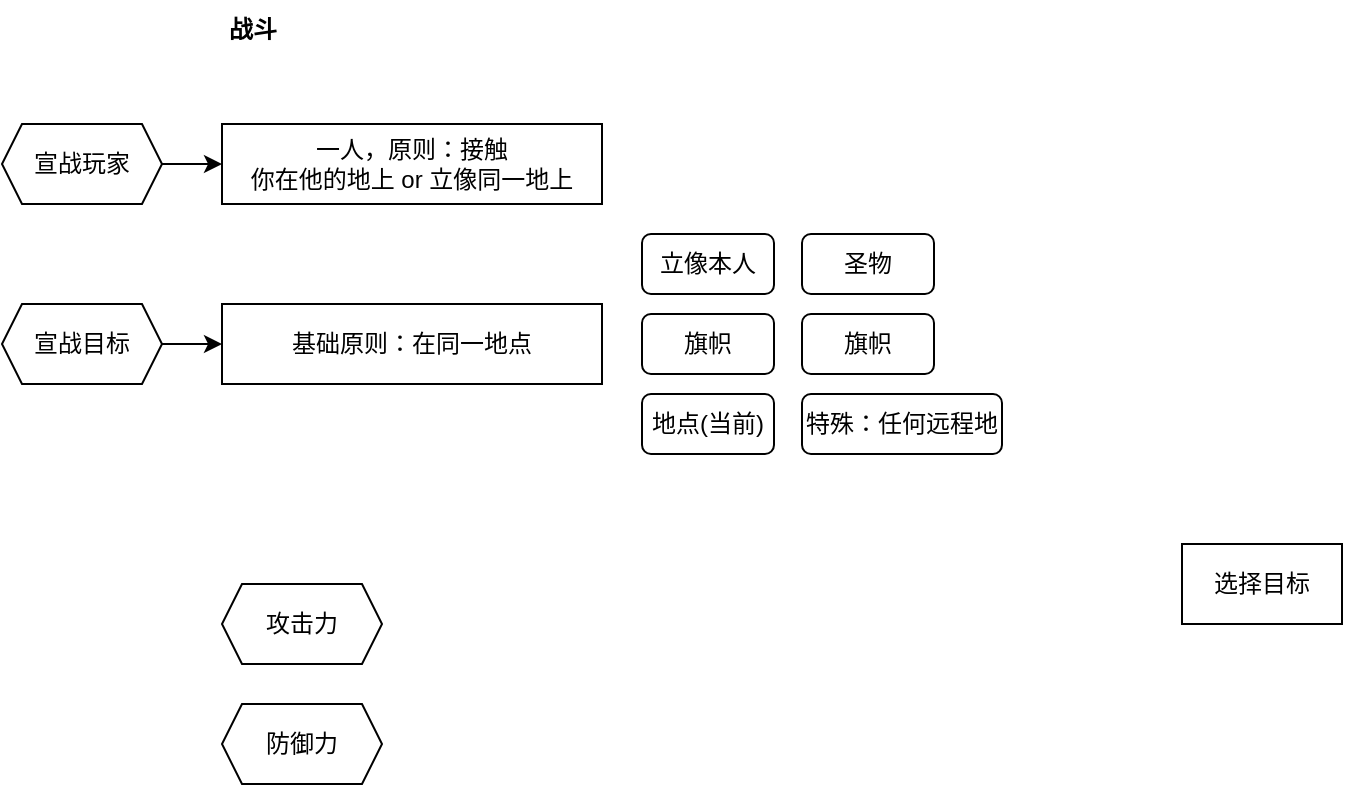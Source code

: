 <mxfile version="26.2.15">
  <diagram name="第 1 页" id="TGxMs9vRGRz1EPnE9v4Z">
    <mxGraphModel dx="1701" dy="902" grid="1" gridSize="10" guides="1" tooltips="1" connect="1" arrows="1" fold="1" page="1" pageScale="1" pageWidth="827" pageHeight="1169" math="0" shadow="0">
      <root>
        <mxCell id="0" />
        <mxCell id="1" parent="0" />
        <mxCell id="fY5POwXgki4u4mD3htKH-1" value="战斗" style="text;html=1;align=center;verticalAlign=middle;resizable=0;points=[];autosize=1;strokeColor=none;fillColor=none;fontStyle=1" vertex="1" parent="1">
          <mxGeometry x="140" y="18" width="50" height="30" as="geometry" />
        </mxCell>
        <mxCell id="fY5POwXgki4u4mD3htKH-3" value="基础原则：在同一地点" style="rounded=0;whiteSpace=wrap;html=1;" vertex="1" parent="1">
          <mxGeometry x="150" y="170" width="190" height="40" as="geometry" />
        </mxCell>
        <mxCell id="fY5POwXgki4u4mD3htKH-4" value="选择目标" style="rounded=0;whiteSpace=wrap;html=1;" vertex="1" parent="1">
          <mxGeometry x="630" y="290" width="80" height="40" as="geometry" />
        </mxCell>
        <mxCell id="fY5POwXgki4u4mD3htKH-5" value="立像本人" style="rounded=1;whiteSpace=wrap;html=1;" vertex="1" parent="1">
          <mxGeometry x="360" y="135" width="66" height="30" as="geometry" />
        </mxCell>
        <mxCell id="fY5POwXgki4u4mD3htKH-6" value="圣物" style="rounded=1;whiteSpace=wrap;html=1;" vertex="1" parent="1">
          <mxGeometry x="440" y="135" width="66" height="30" as="geometry" />
        </mxCell>
        <mxCell id="fY5POwXgki4u4mD3htKH-7" value="旗帜" style="rounded=1;whiteSpace=wrap;html=1;" vertex="1" parent="1">
          <mxGeometry x="360" y="175" width="66" height="30" as="geometry" />
        </mxCell>
        <mxCell id="fY5POwXgki4u4mD3htKH-8" value="旗帜" style="rounded=1;whiteSpace=wrap;html=1;" vertex="1" parent="1">
          <mxGeometry x="440" y="175" width="66" height="30" as="geometry" />
        </mxCell>
        <mxCell id="fY5POwXgki4u4mD3htKH-9" value="地点(当前)" style="rounded=1;whiteSpace=wrap;html=1;" vertex="1" parent="1">
          <mxGeometry x="360" y="215" width="66" height="30" as="geometry" />
        </mxCell>
        <mxCell id="fY5POwXgki4u4mD3htKH-12" value="一人，原则：接触&lt;div&gt;你在他的地上 or 立像同一地上&lt;/div&gt;" style="rounded=0;whiteSpace=wrap;html=1;" vertex="1" parent="1">
          <mxGeometry x="150" y="80" width="190" height="40" as="geometry" />
        </mxCell>
        <mxCell id="fY5POwXgki4u4mD3htKH-16" style="edgeStyle=orthogonalEdgeStyle;rounded=0;orthogonalLoop=1;jettySize=auto;html=1;exitX=1;exitY=0.5;exitDx=0;exitDy=0;" edge="1" parent="1" source="fY5POwXgki4u4mD3htKH-13" target="fY5POwXgki4u4mD3htKH-12">
          <mxGeometry relative="1" as="geometry" />
        </mxCell>
        <mxCell id="fY5POwXgki4u4mD3htKH-13" value="宣战玩家" style="shape=hexagon;perimeter=hexagonPerimeter2;whiteSpace=wrap;html=1;fixedSize=1;size=10;" vertex="1" parent="1">
          <mxGeometry x="40" y="80" width="80" height="40" as="geometry" />
        </mxCell>
        <mxCell id="fY5POwXgki4u4mD3htKH-19" style="edgeStyle=orthogonalEdgeStyle;rounded=0;orthogonalLoop=1;jettySize=auto;html=1;exitX=1;exitY=0.5;exitDx=0;exitDy=0;" edge="1" parent="1" source="fY5POwXgki4u4mD3htKH-17" target="fY5POwXgki4u4mD3htKH-3">
          <mxGeometry relative="1" as="geometry" />
        </mxCell>
        <mxCell id="fY5POwXgki4u4mD3htKH-17" value="宣战目标" style="shape=hexagon;perimeter=hexagonPerimeter2;whiteSpace=wrap;html=1;fixedSize=1;size=10;" vertex="1" parent="1">
          <mxGeometry x="40" y="170" width="80" height="40" as="geometry" />
        </mxCell>
        <mxCell id="fY5POwXgki4u4mD3htKH-18" value="特殊：任何远程地" style="rounded=1;whiteSpace=wrap;html=1;" vertex="1" parent="1">
          <mxGeometry x="440" y="215" width="100" height="30" as="geometry" />
        </mxCell>
        <mxCell id="fY5POwXgki4u4mD3htKH-20" value="防御力" style="shape=hexagon;perimeter=hexagonPerimeter2;whiteSpace=wrap;html=1;fixedSize=1;size=10;" vertex="1" parent="1">
          <mxGeometry x="150" y="370" width="80" height="40" as="geometry" />
        </mxCell>
        <mxCell id="fY5POwXgki4u4mD3htKH-21" value="攻击力" style="shape=hexagon;perimeter=hexagonPerimeter2;whiteSpace=wrap;html=1;fixedSize=1;size=10;" vertex="1" parent="1">
          <mxGeometry x="150" y="310" width="80" height="40" as="geometry" />
        </mxCell>
      </root>
    </mxGraphModel>
  </diagram>
</mxfile>
